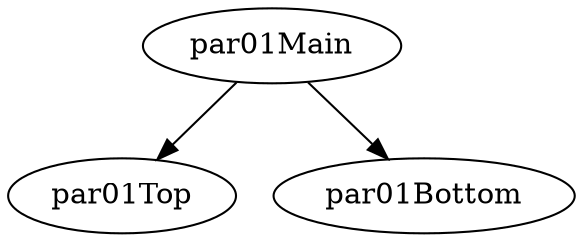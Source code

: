 digraph Parallel01Main {
  package = "ru.kode.way.par01.main"

  par01Main [type=parallel]
  par01Top [type=schema]
  par01Bottom [type=schema]

  par01Main -> par01Top
  par01Main -> par01Bottom
}
